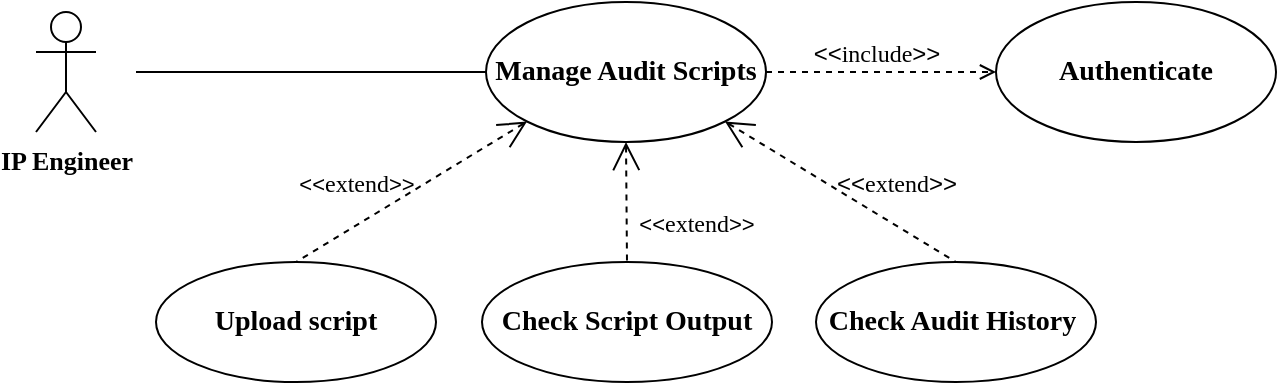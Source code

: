 <mxfile version="13.6.2" type="github"><diagram id="fceYZK4B8EAD64JDlkFU" name="Page-1"><mxGraphModel dx="692" dy="365" grid="1" gridSize="10" guides="1" tooltips="1" connect="1" arrows="1" fold="1" page="1" pageScale="1" pageWidth="850" pageHeight="1100" math="0" shadow="0" extFonts="Old Standard TT^https://fonts.googleapis.com/css?family=Old+Standard+TT"><root><mxCell id="0"/><mxCell id="1" parent="0"/><mxCell id="AMwVumv2ms9iytiUo9Ck-6" value="&lt;font face=&quot;Old Standard TT&quot; size=&quot;1&quot;&gt;&lt;b style=&quot;font-size: 13px&quot;&gt;IP Engineer&lt;/b&gt;&lt;/font&gt;" style="shape=umlActor;html=1;verticalLabelPosition=bottom;verticalAlign=top;align=center;" parent="1" vertex="1"><mxGeometry x="130" y="145" width="30" height="60" as="geometry"/></mxCell><mxCell id="AMwVumv2ms9iytiUo9Ck-14" value="&lt;font face=&quot;Old Standard TT&quot;&gt;&lt;span style=&quot;font-size: 14px&quot;&gt;&lt;b&gt;Authenticate&lt;/b&gt;&lt;/span&gt;&lt;/font&gt;" style="ellipse;whiteSpace=wrap;html=1;fillColor=none;" parent="1" vertex="1"><mxGeometry x="610" y="140" width="140" height="70" as="geometry"/></mxCell><mxCell id="AMwVumv2ms9iytiUo9Ck-17" value="&lt;font face=&quot;Old Standard TT&quot; size=&quot;1&quot;&gt;&lt;b style=&quot;font-size: 14px&quot;&gt;Manage Audit Scripts&lt;/b&gt;&lt;/font&gt;" style="ellipse;whiteSpace=wrap;html=1;fillColor=none;" parent="1" vertex="1"><mxGeometry x="355" y="140" width="140" height="70" as="geometry"/></mxCell><mxCell id="AMwVumv2ms9iytiUo9Ck-43" value="&lt;font style=&quot;font-size: 12px&quot;&gt;&amp;lt;&amp;lt;&lt;font face=&quot;Old Standard TT&quot; style=&quot;font-size: 12px&quot;&gt;include&lt;/font&gt;&amp;gt;&amp;gt;&lt;/font&gt;" style="edgeStyle=none;html=1;endArrow=open;verticalAlign=bottom;dashed=1;labelBackgroundColor=none;exitX=1;exitY=0.5;exitDx=0;exitDy=0;entryX=0;entryY=0.5;entryDx=0;entryDy=0;" parent="1" source="AMwVumv2ms9iytiUo9Ck-17" target="AMwVumv2ms9iytiUo9Ck-14" edge="1"><mxGeometry x="-0.043" width="160" relative="1" as="geometry"><mxPoint x="600" y="190" as="sourcePoint"/><mxPoint x="650" y="175" as="targetPoint"/><Array as="points"/><mxPoint as="offset"/></mxGeometry></mxCell><mxCell id="AMwVumv2ms9iytiUo9Ck-51" value="" style="edgeStyle=none;html=1;endArrow=none;verticalAlign=bottom;entryX=0;entryY=0.5;entryDx=0;entryDy=0;" parent="1" target="AMwVumv2ms9iytiUo9Ck-17" edge="1"><mxGeometry width="160" relative="1" as="geometry"><mxPoint x="180" y="175" as="sourcePoint"/><mxPoint x="330" y="95" as="targetPoint"/></mxGeometry></mxCell><mxCell id="AMwVumv2ms9iytiUo9Ck-59" value="&lt;font face=&quot;Old Standard TT&quot; size=&quot;1&quot;&gt;&lt;b style=&quot;font-size: 14px&quot;&gt;Upload script&lt;/b&gt;&lt;/font&gt;" style="ellipse;whiteSpace=wrap;html=1;fillColor=none;" parent="1" vertex="1"><mxGeometry x="190" y="270" width="140" height="60" as="geometry"/></mxCell><mxCell id="AMwVumv2ms9iytiUo9Ck-60" value="&lt;font face=&quot;Old Standard TT&quot; size=&quot;1&quot;&gt;&lt;b style=&quot;font-size: 14px&quot;&gt;Check Audit History&amp;nbsp;&lt;/b&gt;&lt;/font&gt;" style="ellipse;whiteSpace=wrap;html=1;fillColor=none;" parent="1" vertex="1"><mxGeometry x="520" y="270" width="140" height="60" as="geometry"/></mxCell><mxCell id="AMwVumv2ms9iytiUo9Ck-61" value="&lt;font face=&quot;Old Standard TT&quot; size=&quot;1&quot;&gt;&lt;b style=&quot;font-size: 14px&quot;&gt;Check Script Output&lt;/b&gt;&lt;/font&gt;" style="ellipse;whiteSpace=wrap;html=1;fillColor=none;" parent="1" vertex="1"><mxGeometry x="353" y="270" width="145" height="60" as="geometry"/></mxCell><mxCell id="AMwVumv2ms9iytiUo9Ck-64" value="&lt;font style=&quot;font-size: 12px&quot;&gt;&amp;lt;&amp;lt;&lt;font face=&quot;Old Standard TT&quot; style=&quot;font-size: 12px&quot;&gt;extend&lt;/font&gt;&amp;gt;&amp;gt;&lt;/font&gt;" style="edgeStyle=none;html=1;startArrow=open;endArrow=none;startSize=12;verticalAlign=bottom;dashed=1;labelBackgroundColor=none;exitX=1;exitY=1;exitDx=0;exitDy=0;entryX=0.5;entryY=0;entryDx=0;entryDy=0;" parent="1" source="AMwVumv2ms9iytiUo9Ck-17" target="AMwVumv2ms9iytiUo9Ck-60" edge="1"><mxGeometry x="0.39" y="10" width="160" relative="1" as="geometry"><mxPoint x="340" y="250" as="sourcePoint"/><mxPoint x="500" y="250" as="targetPoint"/><mxPoint as="offset"/></mxGeometry></mxCell><mxCell id="AMwVumv2ms9iytiUo9Ck-65" value="&amp;lt;&amp;lt;&lt;font face=&quot;Old Standard TT&quot; style=&quot;font-size: 12px&quot;&gt;extend&lt;/font&gt;&amp;gt;&amp;gt;" style="edgeStyle=none;html=1;startArrow=open;endArrow=none;startSize=12;verticalAlign=bottom;dashed=1;labelBackgroundColor=none;entryX=0.5;entryY=0;entryDx=0;entryDy=0;exitX=0;exitY=1;exitDx=0;exitDy=0;" parent="1" source="AMwVumv2ms9iytiUo9Ck-17" target="AMwVumv2ms9iytiUo9Ck-59" edge="1"><mxGeometry x="0.39" y="-10" width="160" relative="1" as="geometry"><mxPoint x="375" y="230" as="sourcePoint"/><mxPoint x="470" y="270" as="targetPoint"/><mxPoint as="offset"/></mxGeometry></mxCell><mxCell id="AMwVumv2ms9iytiUo9Ck-68" value="&amp;lt;&amp;lt;&lt;font face=&quot;Old Standard TT&quot; style=&quot;font-size: 12px&quot;&gt;extend&lt;/font&gt;&amp;gt;&amp;gt;" style="edgeStyle=none;html=1;startArrow=open;endArrow=none;startSize=12;verticalAlign=bottom;dashed=1;labelBackgroundColor=none;entryX=0.5;entryY=0;entryDx=0;entryDy=0;exitX=0.5;exitY=1;exitDx=0;exitDy=0;" parent="1" source="AMwVumv2ms9iytiUo9Ck-17" target="AMwVumv2ms9iytiUo9Ck-61" edge="1"><mxGeometry x="0.676" y="35" width="160" relative="1" as="geometry"><mxPoint x="410" y="211" as="sourcePoint"/><mxPoint x="550" y="300" as="targetPoint"/><mxPoint as="offset"/></mxGeometry></mxCell></root></mxGraphModel></diagram></mxfile>